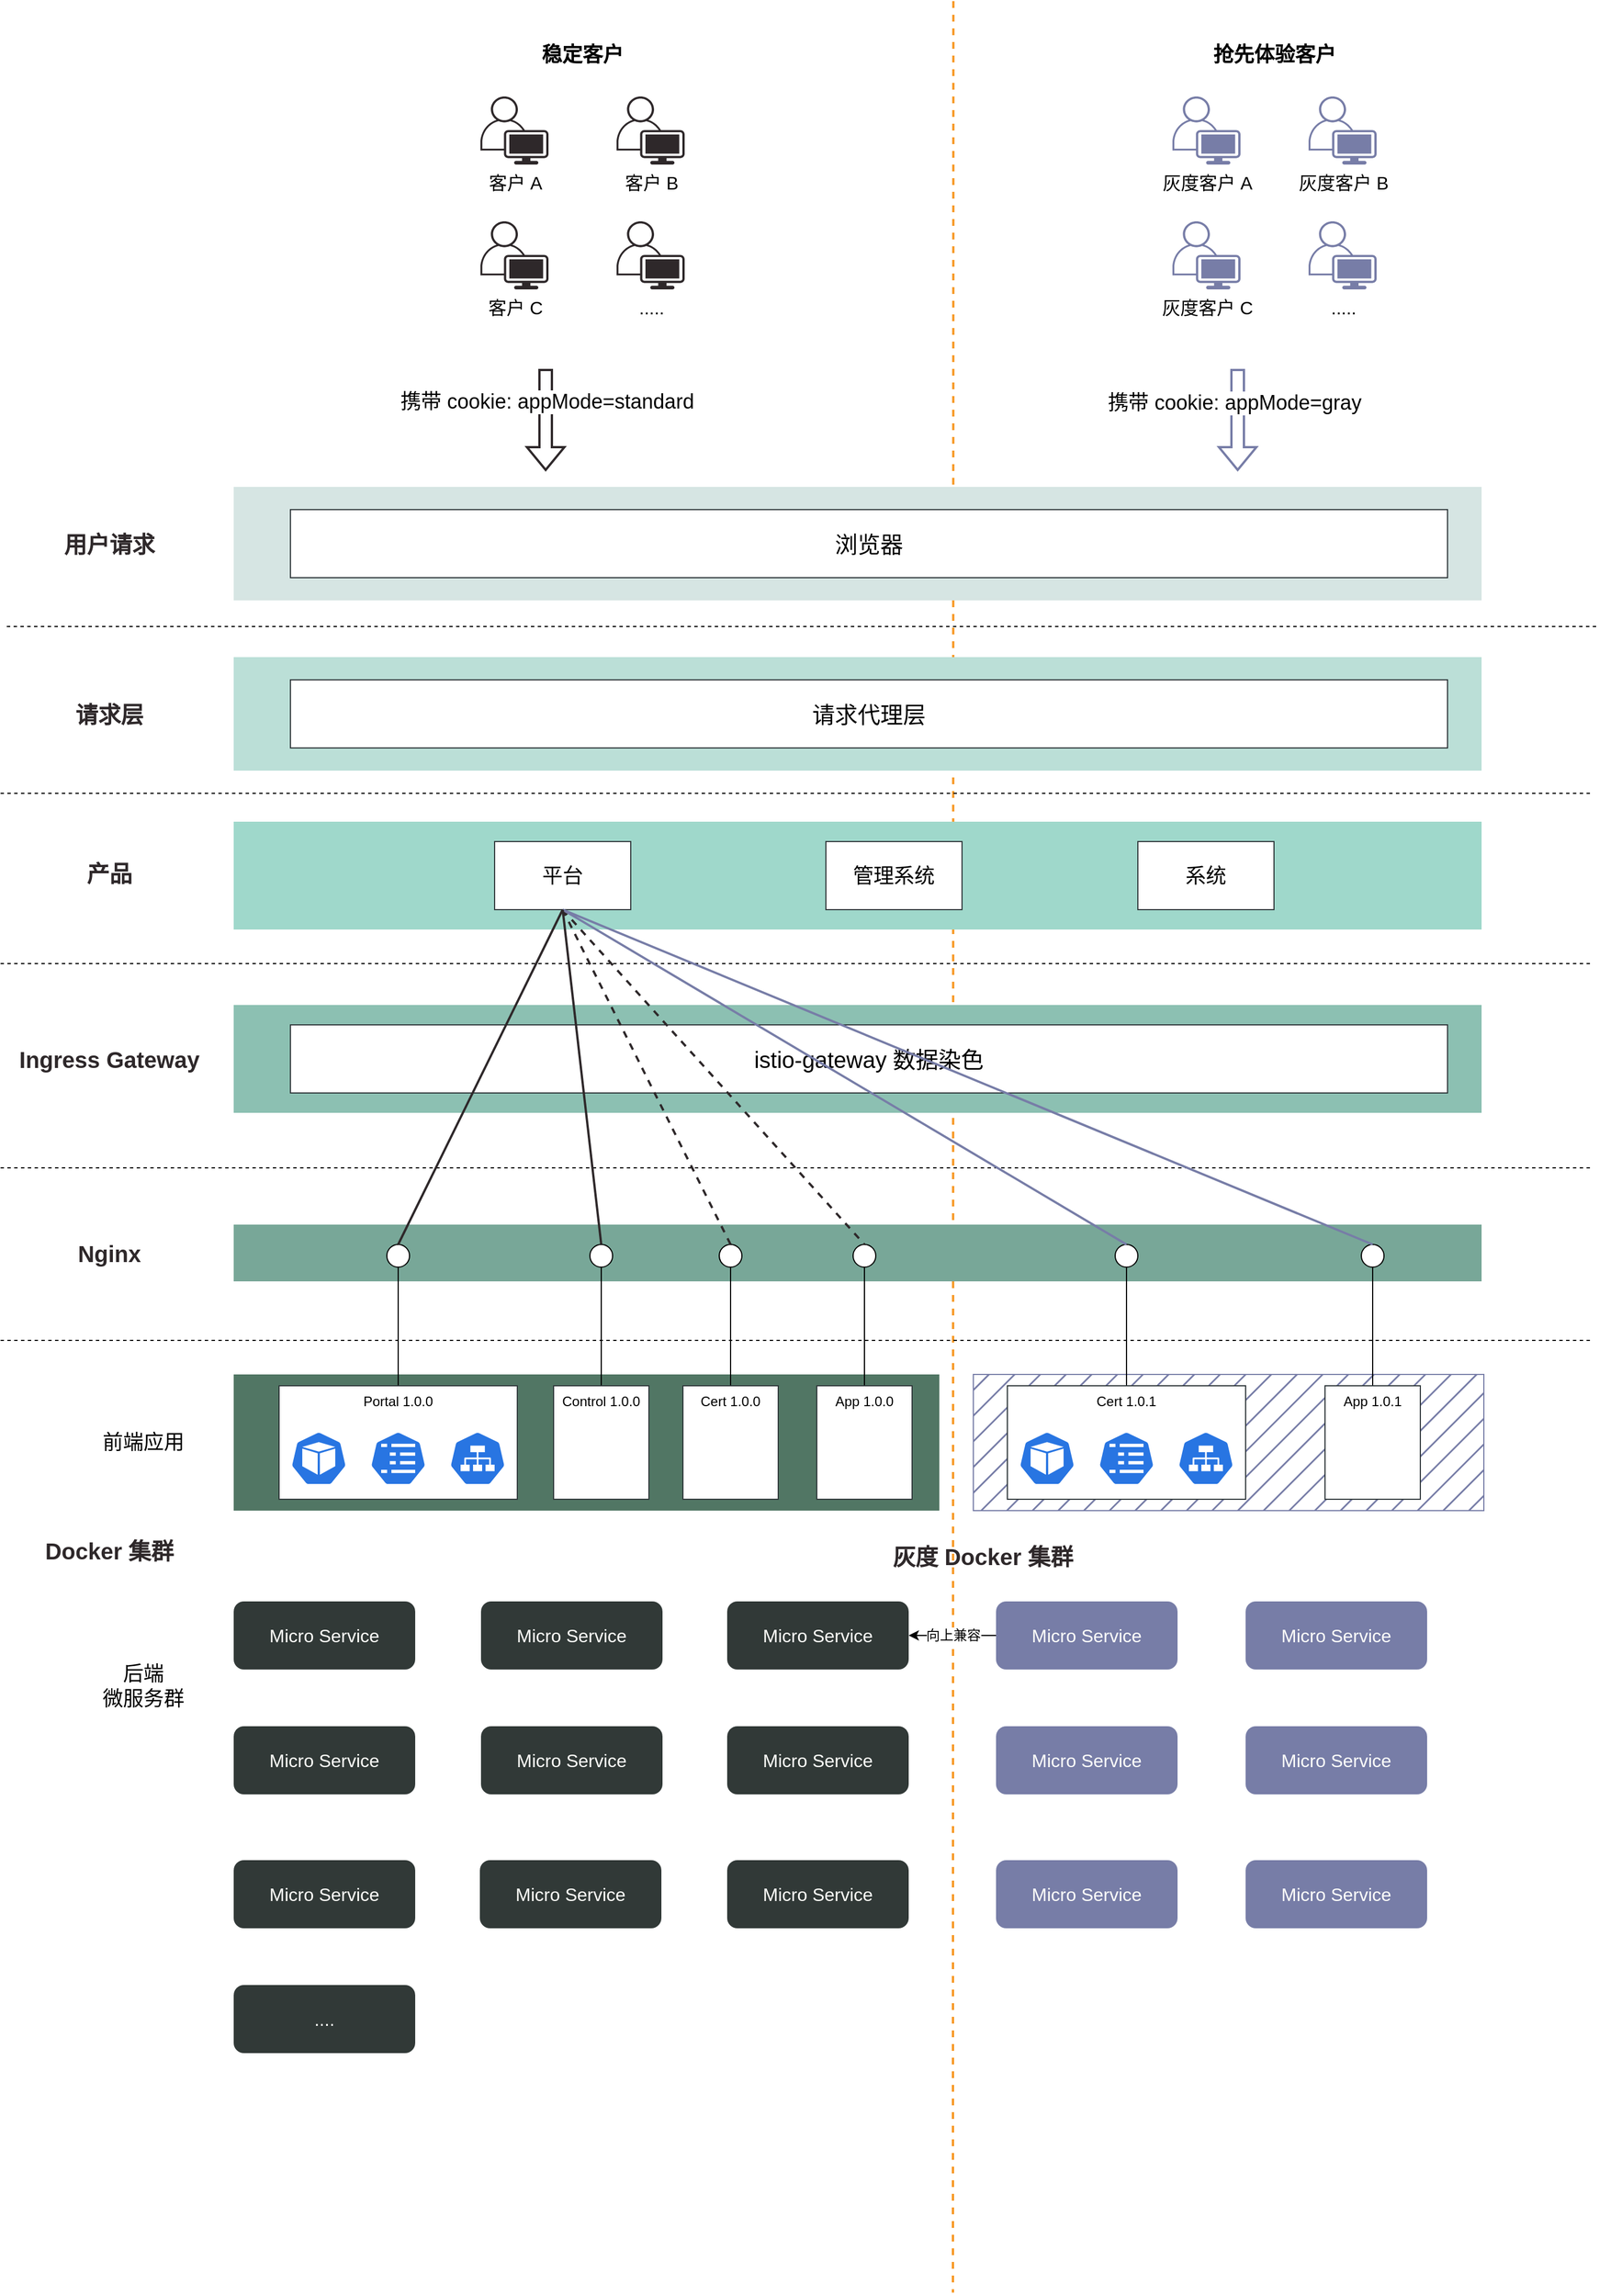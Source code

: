 <mxfile version="20.2.3" type="device" pages="2"><diagram id="GyyvgpNQD2YScgq6EcZ8" name="架构图"><mxGraphModel dx="2605" dy="2150" grid="1" gridSize="10" guides="1" tooltips="1" connect="1" arrows="1" fold="1" page="1" pageScale="1" pageWidth="827" pageHeight="1169" math="0" shadow="0"><root><mxCell id="0"/><mxCell id="1" parent="0"/><mxCell id="OnMQXUsQuM_lED_xJwlF-53" value="" style="rounded=0;whiteSpace=wrap;html=1;fontSize=20;fillColor=#777DA7;strokeColor=#777DA7;fontColor=#333333;fillStyle=hatch;" vertex="1" parent="1"><mxGeometry x="130" y="42" width="450" height="120" as="geometry"/></mxCell><mxCell id="OnMQXUsQuM_lED_xJwlF-19" value="" style="endArrow=none;dashed=1;html=1;fontSize=20;strokeColor=#f79824;strokeWidth=2;rounded=0;" edge="1" parent="1"><mxGeometry width="50" height="50" relative="1" as="geometry"><mxPoint x="112.37" y="-1168" as="sourcePoint"/><mxPoint x="112" y="851" as="targetPoint"/></mxGeometry></mxCell><mxCell id="OnMQXUsQuM_lED_xJwlF-27" value="" style="rounded=0;whiteSpace=wrap;html=1;fillColor=#78a798;fontSize=20;strokeColor=none;comic=0;fontColor=#333333;" vertex="1" parent="1"><mxGeometry x="-522" y="-90" width="1100" height="50" as="geometry"/></mxCell><mxCell id="OnMQXUsQuM_lED_xJwlF-23" value="" style="rounded=0;whiteSpace=wrap;html=1;fillColor=#8cc0b2;fontSize=20;strokeColor=none;comic=0;fontColor=#333333;" vertex="1" parent="1"><mxGeometry x="-522" y="-283.5" width="1100" height="95" as="geometry"/></mxCell><mxCell id="nY-FzgrsEUIEL5FHPldE-1" value="" style="rounded=0;whiteSpace=wrap;html=1;fillColor=#d6e5e3;fontSize=20;strokeColor=none;fillStyle=auto;" parent="1" vertex="1"><mxGeometry x="-522" y="-740" width="1100" height="100" as="geometry"/></mxCell><mxCell id="nY-FzgrsEUIEL5FHPldE-2" value="" style="rounded=0;whiteSpace=wrap;html=1;fillColor=#bbdfd7;fontSize=20;strokeColor=none;" parent="1" vertex="1"><mxGeometry x="-522" y="-590" width="1100" height="100" as="geometry"/></mxCell><mxCell id="nY-FzgrsEUIEL5FHPldE-3" value="" style="rounded=0;whiteSpace=wrap;html=1;fillColor=#9fd8cb;fontSize=20;strokeColor=none;comic=0;" parent="1" vertex="1"><mxGeometry x="-522" y="-445" width="1100" height="95" as="geometry"/></mxCell><mxCell id="nY-FzgrsEUIEL5FHPldE-4" value="" style="rounded=0;whiteSpace=wrap;html=1;fontSize=20;fillColor=#517664;strokeColor=none;" parent="1" vertex="1"><mxGeometry x="-522" y="42" width="622" height="120" as="geometry"/></mxCell><mxCell id="nY-FzgrsEUIEL5FHPldE-5" value="浏览器" style="rounded=0;whiteSpace=wrap;html=1;fontSize=20;strokeColor=#31393c;" parent="1" vertex="1"><mxGeometry x="-472" y="-720" width="1020" height="60" as="geometry"/></mxCell><mxCell id="nY-FzgrsEUIEL5FHPldE-6" value="请求代理层" style="rounded=0;whiteSpace=wrap;html=1;fontSize=20;strokeColor=#31393c;" parent="1" vertex="1"><mxGeometry x="-472" y="-570" width="1020" height="60" as="geometry"/></mxCell><mxCell id="nY-FzgrsEUIEL5FHPldE-11" value="平台" style="rounded=0;whiteSpace=wrap;html=1;fontSize=18;strokeColor=#31393c;" parent="1" vertex="1"><mxGeometry x="-292" y="-427.5" width="120" height="60" as="geometry"/></mxCell><mxCell id="nY-FzgrsEUIEL5FHPldE-12" value="" style="edgeStyle=orthogonalEdgeStyle;rounded=0;orthogonalLoop=1;jettySize=auto;html=1;endArrow=none;endFill=0;" parent="1" source="nY-FzgrsEUIEL5FHPldE-13" target="nY-FzgrsEUIEL5FHPldE-17" edge="1"><mxGeometry relative="1" as="geometry"><mxPoint x="-377" y="-18" as="targetPoint"/></mxGeometry></mxCell><mxCell id="nY-FzgrsEUIEL5FHPldE-13" value="Portal 1.0.0" style="rounded=0;whiteSpace=wrap;html=1;verticalAlign=top;strokeColor=#31393c;" parent="1" vertex="1"><mxGeometry x="-482" y="52" width="210" height="100" as="geometry"/></mxCell><mxCell id="nY-FzgrsEUIEL5FHPldE-14" value="" style="html=1;dashed=0;whitespace=wrap;fillColor=#2875E2;strokeColor=#ffffff;points=[[0.005,0.63,0],[0.1,0.2,0],[0.9,0.2,0],[0.5,0,0],[0.995,0.63,0],[0.72,0.99,0],[0.5,1,0],[0.28,0.99,0]];shape=mxgraph.kubernetes.icon;prIcon=pod" parent="1" vertex="1"><mxGeometry x="-472" y="92" width="50" height="48" as="geometry"/></mxCell><mxCell id="nY-FzgrsEUIEL5FHPldE-15" value="" style="html=1;dashed=0;whitespace=wrap;fillColor=#2875E2;strokeColor=#ffffff;points=[[0.005,0.63,0],[0.1,0.2,0],[0.9,0.2,0],[0.5,0,0],[0.995,0.63,0],[0.72,0.99,0],[0.5,1,0],[0.28,0.99,0]];shape=mxgraph.kubernetes.icon;prIcon=svc" parent="1" vertex="1"><mxGeometry x="-332" y="92" width="50" height="48" as="geometry"/></mxCell><mxCell id="nY-FzgrsEUIEL5FHPldE-16" value="" style="html=1;dashed=0;whitespace=wrap;fillColor=#2875E2;strokeColor=#ffffff;points=[[0.005,0.63,0],[0.1,0.2,0],[0.9,0.2,0],[0.5,0,0],[0.995,0.63,0],[0.72,0.99,0],[0.5,1,0],[0.28,0.99,0]];shape=mxgraph.kubernetes.icon;prIcon=cm" parent="1" vertex="1"><mxGeometry x="-402" y="92" width="50" height="48" as="geometry"/></mxCell><mxCell id="nY-FzgrsEUIEL5FHPldE-17" value="" style="ellipse;whiteSpace=wrap;html=1;aspect=fixed;" parent="1" vertex="1"><mxGeometry x="-387" y="-72.5" width="20" height="20" as="geometry"/></mxCell><mxCell id="nY-FzgrsEUIEL5FHPldE-18" value="" style="edgeStyle=orthogonalEdgeStyle;rounded=0;orthogonalLoop=1;jettySize=auto;html=1;endArrow=none;endFill=0;" parent="1" source="nY-FzgrsEUIEL5FHPldE-19" target="nY-FzgrsEUIEL5FHPldE-23" edge="1"><mxGeometry relative="1" as="geometry"><mxPoint x="-118" y="-18" as="targetPoint"/></mxGeometry></mxCell><mxCell id="nY-FzgrsEUIEL5FHPldE-19" value="Control 1.0.0" style="rounded=0;whiteSpace=wrap;html=1;verticalAlign=top;strokeColor=#31393c;" parent="1" vertex="1"><mxGeometry x="-240" y="52" width="84" height="100" as="geometry"/></mxCell><mxCell id="nY-FzgrsEUIEL5FHPldE-23" value="" style="ellipse;whiteSpace=wrap;html=1;aspect=fixed;" parent="1" vertex="1"><mxGeometry x="-208" y="-72.5" width="20" height="20" as="geometry"/></mxCell><mxCell id="nY-FzgrsEUIEL5FHPldE-24" value="" style="edgeStyle=orthogonalEdgeStyle;rounded=0;orthogonalLoop=1;jettySize=auto;html=1;endArrow=none;endFill=0;" parent="1" source="nY-FzgrsEUIEL5FHPldE-25" target="nY-FzgrsEUIEL5FHPldE-29" edge="1"><mxGeometry relative="1" as="geometry"><mxPoint x="-13" y="-18" as="targetPoint"/></mxGeometry></mxCell><mxCell id="nY-FzgrsEUIEL5FHPldE-25" value="Cert 1.0.0" style="rounded=0;whiteSpace=wrap;html=1;verticalAlign=top;strokeColor=#31393c;" parent="1" vertex="1"><mxGeometry x="-126" y="52" width="84" height="100" as="geometry"/></mxCell><mxCell id="nY-FzgrsEUIEL5FHPldE-29" value="" style="ellipse;whiteSpace=wrap;html=1;aspect=fixed;" parent="1" vertex="1"><mxGeometry x="-94" y="-72.5" width="20" height="20" as="geometry"/></mxCell><mxCell id="nY-FzgrsEUIEL5FHPldE-30" value="" style="edgeStyle=orthogonalEdgeStyle;rounded=0;orthogonalLoop=1;jettySize=auto;html=1;endArrow=none;endFill=0;" parent="1" source="nY-FzgrsEUIEL5FHPldE-31" target="nY-FzgrsEUIEL5FHPldE-35" edge="1"><mxGeometry relative="1" as="geometry"><mxPoint x="103" y="-18" as="targetPoint"/></mxGeometry></mxCell><mxCell id="nY-FzgrsEUIEL5FHPldE-31" value="App 1.0.0" style="rounded=0;whiteSpace=wrap;html=1;verticalAlign=top;strokeColor=#31393c;" parent="1" vertex="1"><mxGeometry x="-8" y="52" width="84" height="100" as="geometry"/></mxCell><mxCell id="nY-FzgrsEUIEL5FHPldE-35" value="" style="ellipse;whiteSpace=wrap;html=1;aspect=fixed;" parent="1" vertex="1"><mxGeometry x="24" y="-72.5" width="20" height="20" as="geometry"/></mxCell><mxCell id="nY-FzgrsEUIEL5FHPldE-40" value="产品" style="text;html=1;align=center;verticalAlign=middle;resizable=0;points=[];autosize=1;fontSize=20;fontStyle=1;fontColor=#2E282A;" parent="1" vertex="1"><mxGeometry x="-662" y="-415" width="60" height="30" as="geometry"/></mxCell><mxCell id="nY-FzgrsEUIEL5FHPldE-41" value="" style="endArrow=none;dashed=1;html=1;fontSize=20;" parent="1" edge="1"><mxGeometry width="50" height="50" relative="1" as="geometry"><mxPoint x="-722" y="-617" as="sourcePoint"/><mxPoint x="679" y="-617" as="targetPoint"/></mxGeometry></mxCell><mxCell id="nY-FzgrsEUIEL5FHPldE-42" value="请求层" style="text;html=1;align=center;verticalAlign=middle;resizable=0;points=[];autosize=1;fontSize=20;fontStyle=1;fontColor=#2E282A;" parent="1" vertex="1"><mxGeometry x="-672" y="-555" width="80" height="30" as="geometry"/></mxCell><mxCell id="nY-FzgrsEUIEL5FHPldE-43" value="用户请求" style="text;html=1;align=center;verticalAlign=middle;resizable=0;points=[];autosize=1;fontSize=20;fontStyle=1;fontColor=#2E282A;" parent="1" vertex="1"><mxGeometry x="-682" y="-705" width="100" height="30" as="geometry"/></mxCell><mxCell id="nY-FzgrsEUIEL5FHPldE-44" value="" style="endArrow=none;dashed=1;html=1;fontSize=20;comic=0;" parent="1" edge="1"><mxGeometry width="50" height="50" relative="1" as="geometry"><mxPoint x="-727.5" y="-470.0" as="sourcePoint"/><mxPoint x="673.5" y="-470.0" as="targetPoint"/></mxGeometry></mxCell><mxCell id="nY-FzgrsEUIEL5FHPldE-45" value="前端应用" style="text;html=1;align=center;verticalAlign=middle;resizable=0;points=[];autosize=1;fontSize=18;fontStyle=0" parent="1" vertex="1"><mxGeometry x="-652" y="82" width="100" height="40" as="geometry"/></mxCell><mxCell id="nY-FzgrsEUIEL5FHPldE-46" value="" style="endArrow=none;dashed=1;html=1;fontSize=20;comic=0;" parent="1" edge="1"><mxGeometry width="50" height="50" relative="1" as="geometry"><mxPoint x="-727.5" y="12" as="sourcePoint"/><mxPoint x="673.5" y="12" as="targetPoint"/></mxGeometry></mxCell><mxCell id="nY-FzgrsEUIEL5FHPldE-47" value="后端&lt;br style=&quot;font-size: 18px;&quot;&gt;微服务群" style="text;html=1;align=center;verticalAlign=middle;resizable=0;points=[];autosize=1;fontSize=18;fontStyle=0" parent="1" vertex="1"><mxGeometry x="-652" y="287" width="100" height="60" as="geometry"/></mxCell><mxCell id="nY-FzgrsEUIEL5FHPldE-48" value="Micro Service" style="rounded=1;whiteSpace=wrap;html=1;comic=0;fillColor=#313937;fontSize=16;strokeColor=none;fontColor=#fffffb;" parent="1" vertex="1"><mxGeometry x="-522" y="242" width="160" height="60" as="geometry"/></mxCell><mxCell id="nY-FzgrsEUIEL5FHPldE-49" value="Micro Service" style="rounded=1;whiteSpace=wrap;html=1;comic=0;fillColor=#313937;fontSize=16;strokeColor=none;fontColor=#fffffb;" parent="1" vertex="1"><mxGeometry x="-304" y="242" width="160" height="60" as="geometry"/></mxCell><mxCell id="nY-FzgrsEUIEL5FHPldE-50" value="Micro Service" style="rounded=1;whiteSpace=wrap;html=1;comic=0;fillColor=#313937;fontSize=16;strokeColor=none;fontColor=#fffffb;" parent="1" vertex="1"><mxGeometry x="-305" y="470" width="160" height="60" as="geometry"/></mxCell><mxCell id="nY-FzgrsEUIEL5FHPldE-51" value="Micro Service" style="rounded=1;whiteSpace=wrap;html=1;comic=0;fillColor=#313937;fontSize=16;strokeColor=none;fontColor=#fffffb;" parent="1" vertex="1"><mxGeometry x="-522" y="470" width="160" height="60" as="geometry"/></mxCell><mxCell id="nY-FzgrsEUIEL5FHPldE-52" value="Micro Service" style="rounded=1;whiteSpace=wrap;html=1;comic=0;fillColor=#313937;fontSize=16;strokeColor=none;fontColor=#fffffb;" parent="1" vertex="1"><mxGeometry x="-87" y="242" width="160" height="60" as="geometry"/></mxCell><mxCell id="nY-FzgrsEUIEL5FHPldE-53" value="Micro Service" style="rounded=1;whiteSpace=wrap;html=1;comic=0;fillColor=#313937;fontSize=16;strokeColor=none;fontColor=#fffffb;" parent="1" vertex="1"><mxGeometry x="-522" y="352" width="160" height="60" as="geometry"/></mxCell><mxCell id="nY-FzgrsEUIEL5FHPldE-54" value="Micro Service" style="rounded=1;whiteSpace=wrap;html=1;comic=0;fillColor=#313937;fontSize=16;strokeColor=none;fontColor=#fffffb;" parent="1" vertex="1"><mxGeometry x="-304" y="352" width="160" height="60" as="geometry"/></mxCell><mxCell id="nY-FzgrsEUIEL5FHPldE-55" value="Micro Service" style="rounded=1;whiteSpace=wrap;html=1;comic=0;fillColor=#313937;fontSize=16;strokeColor=none;fontColor=#fffffb;" parent="1" vertex="1"><mxGeometry x="-87" y="470" width="160" height="60" as="geometry"/></mxCell><mxCell id="nY-FzgrsEUIEL5FHPldE-56" value="...." style="rounded=1;whiteSpace=wrap;html=1;comic=0;fillColor=#313937;fontSize=16;strokeColor=none;fontColor=#fffffb;" parent="1" vertex="1"><mxGeometry x="-522" y="580" width="160" height="60" as="geometry"/></mxCell><mxCell id="nY-FzgrsEUIEL5FHPldE-57" value="Micro Service" style="rounded=1;whiteSpace=wrap;html=1;comic=0;fillColor=#313937;fontSize=16;strokeColor=none;fontColor=#fffffb;" parent="1" vertex="1"><mxGeometry x="-87" y="352" width="160" height="60" as="geometry"/></mxCell><mxCell id="nY-FzgrsEUIEL5FHPldE-58" value="Docker 集群" style="text;html=1;align=center;verticalAlign=middle;resizable=0;points=[];autosize=1;fontSize=20;fontStyle=1;fontColor=#2E282A;" parent="1" vertex="1"><mxGeometry x="-702" y="177" width="140" height="40" as="geometry"/></mxCell><mxCell id="OnMQXUsQuM_lED_xJwlF-11" value="稳定客户" style="swimlane;fontSize=18;startSize=23;fillColor=none;strokeColor=none;fillStyle=auto;swimlaneFillColor=none;" vertex="1" parent="1"><mxGeometry x="-397" y="-1134" width="365" height="270" as="geometry"/></mxCell><mxCell id="OnMQXUsQuM_lED_xJwlF-5" value="客户 B" style="points=[[0.35,0,0],[0.98,0.51,0],[1,0.71,0],[0.67,1,0],[0,0.795,0],[0,0.65,0]];verticalLabelPosition=bottom;sketch=0;html=1;verticalAlign=top;aspect=fixed;align=center;pointerEvents=1;shape=mxgraph.cisco19.user;fillColor=#2e282a;strokeColor=#005700;fontSize=16;fontColor=#000000;swimlaneFillColor=#2e282a;" vertex="1" parent="OnMQXUsQuM_lED_xJwlF-11"><mxGeometry x="212.5" y="50" width="60" height="60" as="geometry"/></mxCell><mxCell id="OnMQXUsQuM_lED_xJwlF-7" value="客户 A" style="points=[[0.35,0,0],[0.98,0.51,0],[1,0.71,0],[0.67,1,0],[0,0.795,0],[0,0.65,0]];verticalLabelPosition=bottom;sketch=0;html=1;verticalAlign=top;aspect=fixed;align=center;pointerEvents=1;shape=mxgraph.cisco19.user;fillColor=#2e282a;strokeColor=#005700;fontSize=16;fontColor=#000000;swimlaneFillColor=#2e282a;" vertex="1" parent="OnMQXUsQuM_lED_xJwlF-11"><mxGeometry x="92.5" y="50" width="60" height="60" as="geometry"/></mxCell><mxCell id="OnMQXUsQuM_lED_xJwlF-8" value="....." style="points=[[0.35,0,0],[0.98,0.51,0],[1,0.71,0],[0.67,1,0],[0,0.795,0],[0,0.65,0]];verticalLabelPosition=bottom;sketch=0;html=1;verticalAlign=top;aspect=fixed;align=center;pointerEvents=1;shape=mxgraph.cisco19.user;fillColor=#2e282a;strokeColor=#005700;fontSize=16;fontColor=#000000;swimlaneFillColor=#2e282a;" vertex="1" parent="OnMQXUsQuM_lED_xJwlF-11"><mxGeometry x="212.5" y="160" width="60" height="60" as="geometry"/></mxCell><mxCell id="OnMQXUsQuM_lED_xJwlF-9" value="客户 C" style="points=[[0.35,0,0],[0.98,0.51,0],[1,0.71,0],[0.67,1,0],[0,0.795,0],[0,0.65,0]];verticalLabelPosition=bottom;sketch=0;html=1;verticalAlign=top;aspect=fixed;align=center;pointerEvents=1;shape=mxgraph.cisco19.user;fillColor=#2e282a;strokeColor=#005700;fontSize=16;fontColor=#000000;swimlaneFillColor=#2e282a;" vertex="1" parent="OnMQXUsQuM_lED_xJwlF-11"><mxGeometry x="92.5" y="160" width="60" height="60" as="geometry"/></mxCell><mxCell id="OnMQXUsQuM_lED_xJwlF-12" value="" style="shape=flexArrow;endArrow=classic;html=1;rounded=0;fontSize=16;strokeColor=#2E282A;strokeWidth=2;" edge="1" parent="1"><mxGeometry width="50" height="50" relative="1" as="geometry"><mxPoint x="-247" y="-844" as="sourcePoint"/><mxPoint x="-247" y="-754" as="targetPoint"/></mxGeometry></mxCell><mxCell id="OnMQXUsQuM_lED_xJwlF-45" value="携带 cookie: appMode=standard" style="edgeLabel;html=1;align=center;verticalAlign=middle;resizable=0;points=[];fontSize=18;fontColor=#000000;" vertex="1" connectable="0" parent="OnMQXUsQuM_lED_xJwlF-12"><mxGeometry x="-0.356" y="1" relative="1" as="geometry"><mxPoint as="offset"/></mxGeometry></mxCell><mxCell id="OnMQXUsQuM_lED_xJwlF-13" value="抢先体验客户" style="swimlane;fontSize=18;startSize=23;fillColor=none;strokeColor=none;fillStyle=hatch;swimlaneFillColor=none;sketch=0;" vertex="1" parent="1"><mxGeometry x="213" y="-1134" width="365" height="270" as="geometry"/></mxCell><mxCell id="OnMQXUsQuM_lED_xJwlF-14" value="灰度客户 B" style="points=[[0.35,0,0],[0.98,0.51,0],[1,0.71,0],[0.67,1,0],[0,0.795,0],[0,0.65,0]];verticalLabelPosition=bottom;sketch=0;html=1;verticalAlign=top;aspect=fixed;align=center;pointerEvents=1;shape=mxgraph.cisco19.user;fillColor=#777DA7;strokeColor=#001DBC;fontSize=16;fontColor=#000000;swimlaneFillColor=#777DA7;" vertex="1" parent="OnMQXUsQuM_lED_xJwlF-13"><mxGeometry x="212.5" y="50" width="60" height="60" as="geometry"/></mxCell><mxCell id="OnMQXUsQuM_lED_xJwlF-15" value="灰度客户 A" style="points=[[0.35,0,0],[0.98,0.51,0],[1,0.71,0],[0.67,1,0],[0,0.795,0],[0,0.65,0]];verticalLabelPosition=bottom;sketch=0;html=1;verticalAlign=top;aspect=fixed;align=center;pointerEvents=1;shape=mxgraph.cisco19.user;fillColor=#777DA7;strokeColor=#001DBC;fontSize=16;fontColor=#000000;swimlaneFillColor=#777DA7;" vertex="1" parent="OnMQXUsQuM_lED_xJwlF-13"><mxGeometry x="92.5" y="50" width="60" height="60" as="geometry"/></mxCell><mxCell id="OnMQXUsQuM_lED_xJwlF-16" value="....." style="points=[[0.35,0,0],[0.98,0.51,0],[1,0.71,0],[0.67,1,0],[0,0.795,0],[0,0.65,0]];verticalLabelPosition=bottom;sketch=0;html=1;verticalAlign=top;aspect=fixed;align=center;pointerEvents=1;shape=mxgraph.cisco19.user;fillColor=#777DA7;strokeColor=#001DBC;fontSize=16;fontColor=#000000;swimlaneFillColor=#777DA7;" vertex="1" parent="OnMQXUsQuM_lED_xJwlF-13"><mxGeometry x="212.5" y="160" width="60" height="60" as="geometry"/></mxCell><mxCell id="OnMQXUsQuM_lED_xJwlF-17" value="灰度客户 C" style="points=[[0.35,0,0],[0.98,0.51,0],[1,0.71,0],[0.67,1,0],[0,0.795,0],[0,0.65,0]];verticalLabelPosition=bottom;sketch=0;html=1;verticalAlign=top;aspect=fixed;align=center;pointerEvents=1;shape=mxgraph.cisco19.user;fillColor=#777DA7;strokeColor=#001DBC;fontSize=16;fontColor=#000000;swimlaneFillColor=#777DA7;" vertex="1" parent="OnMQXUsQuM_lED_xJwlF-13"><mxGeometry x="92.5" y="160" width="60" height="60" as="geometry"/></mxCell><mxCell id="OnMQXUsQuM_lED_xJwlF-18" value="" style="shape=flexArrow;endArrow=classic;html=1;rounded=0;fontSize=16;strokeColor=#777DA7;sketch=0;strokeWidth=2;" edge="1" parent="1"><mxGeometry width="50" height="50" relative="1" as="geometry"><mxPoint x="363" y="-844" as="sourcePoint"/><mxPoint x="363" y="-754" as="targetPoint"/></mxGeometry></mxCell><mxCell id="OnMQXUsQuM_lED_xJwlF-46" value="携带 cookie: appMode=gray" style="edgeLabel;html=1;align=center;verticalAlign=middle;resizable=0;points=[];fontSize=16;fontColor=#000000;" vertex="1" connectable="0" parent="OnMQXUsQuM_lED_xJwlF-18"><mxGeometry x="-0.328" y="-4" relative="1" as="geometry"><mxPoint as="offset"/></mxGeometry></mxCell><mxCell id="OnMQXUsQuM_lED_xJwlF-50" value="携带 cookie: appMode=gray" style="edgeLabel;html=1;align=center;verticalAlign=middle;resizable=0;points=[];fontSize=16;fontColor=#000000;" vertex="1" connectable="0" parent="OnMQXUsQuM_lED_xJwlF-18"><mxGeometry x="-0.328" y="-4" relative="1" as="geometry"><mxPoint x="1" as="offset"/></mxGeometry></mxCell><mxCell id="OnMQXUsQuM_lED_xJwlF-51" value="携带 cookie: appMode=gray" style="edgeLabel;html=1;align=center;verticalAlign=middle;resizable=0;points=[];fontSize=16;fontColor=#000000;" vertex="1" connectable="0" parent="OnMQXUsQuM_lED_xJwlF-18"><mxGeometry x="-0.328" y="-4" relative="1" as="geometry"><mxPoint x="1" as="offset"/></mxGeometry></mxCell><mxCell id="OnMQXUsQuM_lED_xJwlF-52" value="携带 cookie: appMode=gray" style="edgeLabel;html=1;align=center;verticalAlign=middle;resizable=0;points=[];fontSize=18;fontColor=#000000;" vertex="1" connectable="0" parent="OnMQXUsQuM_lED_xJwlF-18"><mxGeometry x="-0.328" y="-4" relative="1" as="geometry"><mxPoint x="1" as="offset"/></mxGeometry></mxCell><mxCell id="OnMQXUsQuM_lED_xJwlF-21" value="" style="endArrow=none;dashed=1;html=1;fontSize=20;comic=0;" edge="1" parent="1"><mxGeometry width="50" height="50" relative="1" as="geometry"><mxPoint x="-727.5" y="-320" as="sourcePoint"/><mxPoint x="673.5" y="-320" as="targetPoint"/></mxGeometry></mxCell><mxCell id="OnMQXUsQuM_lED_xJwlF-22" value="Ingress Gateway" style="text;html=1;align=center;verticalAlign=middle;resizable=0;points=[];autosize=1;fontSize=20;fontStyle=1;fontColor=#2E282A;" vertex="1" parent="1"><mxGeometry x="-722" y="-256" width="180" height="40" as="geometry"/></mxCell><mxCell id="OnMQXUsQuM_lED_xJwlF-25" value="istio-gateway 数据染色" style="rounded=0;whiteSpace=wrap;html=1;fontSize=20;strokeColor=#31393c;" vertex="1" parent="1"><mxGeometry x="-472" y="-266" width="1020" height="60" as="geometry"/></mxCell><mxCell id="OnMQXUsQuM_lED_xJwlF-26" value="" style="endArrow=none;dashed=1;html=1;fontSize=20;comic=0;" edge="1" parent="1"><mxGeometry width="50" height="50" relative="1" as="geometry"><mxPoint x="-727.5" y="-140" as="sourcePoint"/><mxPoint x="673.5" y="-140" as="targetPoint"/></mxGeometry></mxCell><mxCell id="OnMQXUsQuM_lED_xJwlF-28" value="Nginx" style="text;html=1;align=center;verticalAlign=middle;resizable=0;points=[];autosize=1;fontSize=20;fontStyle=1;fontColor=#2E282A;" vertex="1" parent="1"><mxGeometry x="-672" y="-85" width="80" height="40" as="geometry"/></mxCell><mxCell id="OnMQXUsQuM_lED_xJwlF-29" value="" style="edgeStyle=orthogonalEdgeStyle;rounded=0;orthogonalLoop=1;jettySize=auto;html=1;endArrow=none;endFill=0;" edge="1" parent="1" source="OnMQXUsQuM_lED_xJwlF-30" target="OnMQXUsQuM_lED_xJwlF-34"><mxGeometry relative="1" as="geometry"><mxPoint x="265" y="-18" as="targetPoint"/></mxGeometry></mxCell><mxCell id="OnMQXUsQuM_lED_xJwlF-30" value="Cert 1.0.1" style="rounded=0;whiteSpace=wrap;html=1;verticalAlign=top;strokeColor=#31393c;" vertex="1" parent="1"><mxGeometry x="160" y="52" width="210" height="100" as="geometry"/></mxCell><mxCell id="OnMQXUsQuM_lED_xJwlF-31" value="" style="html=1;dashed=0;whitespace=wrap;fillColor=#2875E2;strokeColor=#ffffff;points=[[0.005,0.63,0],[0.1,0.2,0],[0.9,0.2,0],[0.5,0,0],[0.995,0.63,0],[0.72,0.99,0],[0.5,1,0],[0.28,0.99,0]];shape=mxgraph.kubernetes.icon;prIcon=pod" vertex="1" parent="1"><mxGeometry x="170" y="92" width="50" height="48" as="geometry"/></mxCell><mxCell id="OnMQXUsQuM_lED_xJwlF-32" value="" style="html=1;dashed=0;whitespace=wrap;fillColor=#2875E2;strokeColor=#ffffff;points=[[0.005,0.63,0],[0.1,0.2,0],[0.9,0.2,0],[0.5,0,0],[0.995,0.63,0],[0.72,0.99,0],[0.5,1,0],[0.28,0.99,0]];shape=mxgraph.kubernetes.icon;prIcon=svc" vertex="1" parent="1"><mxGeometry x="310" y="92" width="50" height="48" as="geometry"/></mxCell><mxCell id="OnMQXUsQuM_lED_xJwlF-33" value="" style="html=1;dashed=0;whitespace=wrap;fillColor=#2875E2;strokeColor=#ffffff;points=[[0.005,0.63,0],[0.1,0.2,0],[0.9,0.2,0],[0.5,0,0],[0.995,0.63,0],[0.72,0.99,0],[0.5,1,0],[0.28,0.99,0]];shape=mxgraph.kubernetes.icon;prIcon=cm" vertex="1" parent="1"><mxGeometry x="240" y="92" width="50" height="48" as="geometry"/></mxCell><mxCell id="OnMQXUsQuM_lED_xJwlF-34" value="" style="ellipse;whiteSpace=wrap;html=1;aspect=fixed;" vertex="1" parent="1"><mxGeometry x="255" y="-72.5" width="20" height="20" as="geometry"/></mxCell><mxCell id="OnMQXUsQuM_lED_xJwlF-35" value="" style="edgeStyle=orthogonalEdgeStyle;rounded=0;orthogonalLoop=1;jettySize=auto;html=1;endArrow=none;endFill=0;" edge="1" parent="1" source="OnMQXUsQuM_lED_xJwlF-36" target="OnMQXUsQuM_lED_xJwlF-37"><mxGeometry relative="1" as="geometry"><mxPoint x="562" y="-18" as="targetPoint"/></mxGeometry></mxCell><mxCell id="OnMQXUsQuM_lED_xJwlF-36" value="App 1.0.1" style="rounded=0;whiteSpace=wrap;html=1;verticalAlign=top;strokeColor=#31393c;" vertex="1" parent="1"><mxGeometry x="440" y="52" width="84" height="100" as="geometry"/></mxCell><mxCell id="OnMQXUsQuM_lED_xJwlF-37" value="" style="ellipse;whiteSpace=wrap;html=1;aspect=fixed;" vertex="1" parent="1"><mxGeometry x="472" y="-72.5" width="20" height="20" as="geometry"/></mxCell><mxCell id="nY-FzgrsEUIEL5FHPldE-7" style="rounded=0;orthogonalLoop=1;jettySize=auto;html=1;entryX=0.5;entryY=0;entryDx=0;entryDy=0;endArrow=none;endFill=0;exitX=0.5;exitY=1;exitDx=0;exitDy=0;strokeColor=#2E282A;strokeWidth=2;" parent="1" source="nY-FzgrsEUIEL5FHPldE-11" target="nY-FzgrsEUIEL5FHPldE-17" edge="1"><mxGeometry relative="1" as="geometry"/></mxCell><mxCell id="nY-FzgrsEUIEL5FHPldE-9" style="rounded=0;orthogonalLoop=1;jettySize=auto;html=1;entryX=0.5;entryY=0;entryDx=0;entryDy=0;endArrow=none;endFill=0;exitX=0.5;exitY=1;exitDx=0;exitDy=0;strokeColor=#2E282A;dashed=1;strokeWidth=2;" parent="1" source="nY-FzgrsEUIEL5FHPldE-11" target="nY-FzgrsEUIEL5FHPldE-29" edge="1"><mxGeometry relative="1" as="geometry"><mxPoint x="-232" y="-370" as="sourcePoint"/></mxGeometry></mxCell><mxCell id="nY-FzgrsEUIEL5FHPldE-10" style="edgeStyle=none;rounded=0;orthogonalLoop=1;jettySize=auto;html=1;exitX=0.5;exitY=1;exitDx=0;exitDy=0;entryX=0.5;entryY=0;entryDx=0;entryDy=0;endArrow=none;endFill=0;fontSize=20;strokeColor=#2E282A;dashed=1;strokeWidth=2;" parent="1" source="nY-FzgrsEUIEL5FHPldE-11" target="nY-FzgrsEUIEL5FHPldE-35" edge="1"><mxGeometry relative="1" as="geometry"/></mxCell><mxCell id="OnMQXUsQuM_lED_xJwlF-48" style="rounded=0;orthogonalLoop=1;jettySize=auto;html=1;entryX=0.5;entryY=0;entryDx=0;entryDy=0;endArrow=none;endFill=0;exitX=0.5;exitY=1;exitDx=0;exitDy=0;strokeColor=#777DA7;strokeWidth=2;sketch=0;" edge="1" parent="1" source="nY-FzgrsEUIEL5FHPldE-11" target="OnMQXUsQuM_lED_xJwlF-34"><mxGeometry relative="1" as="geometry"><mxPoint x="-230" y="-370" as="sourcePoint"/><mxPoint x="249" y="-72.5" as="targetPoint"/><Array as="points"/></mxGeometry></mxCell><mxCell id="OnMQXUsQuM_lED_xJwlF-49" style="edgeStyle=none;rounded=0;orthogonalLoop=1;jettySize=auto;html=1;exitX=0.5;exitY=1;exitDx=0;exitDy=0;entryX=0.5;entryY=0;entryDx=0;entryDy=0;endArrow=none;endFill=0;fontSize=20;strokeColor=#777DA7;strokeWidth=2;sketch=0;" edge="1" parent="1" source="nY-FzgrsEUIEL5FHPldE-11" target="OnMQXUsQuM_lED_xJwlF-37"><mxGeometry relative="1" as="geometry"><mxPoint x="-232" y="-370" as="sourcePoint"/><mxPoint x="66" y="-72.5" as="targetPoint"/><Array as="points"/></mxGeometry></mxCell><mxCell id="OnMQXUsQuM_lED_xJwlF-54" value="灰度 Docker 集群" style="text;html=1;align=center;verticalAlign=middle;resizable=0;points=[];autosize=1;fontSize=20;fontStyle=1;fontColor=#2E282A;" vertex="1" parent="1"><mxGeometry x="48" y="182" width="180" height="40" as="geometry"/></mxCell><mxCell id="OnMQXUsQuM_lED_xJwlF-62" value="向上兼容" style="edgeStyle=orthogonalEdgeStyle;rounded=0;orthogonalLoop=1;jettySize=auto;html=1;fontSize=12;fontColor=#000000;strokeColor=#000000;strokeWidth=1;" edge="1" parent="1" source="OnMQXUsQuM_lED_xJwlF-55" target="nY-FzgrsEUIEL5FHPldE-52"><mxGeometry relative="1" as="geometry"/></mxCell><mxCell id="OnMQXUsQuM_lED_xJwlF-55" value="Micro Service" style="rounded=1;whiteSpace=wrap;html=1;comic=0;fillColor=#777DA7;fontSize=16;strokeColor=none;fontColor=#fffffb;fillStyle=auto;" vertex="1" parent="1"><mxGeometry x="150" y="242" width="160" height="60" as="geometry"/></mxCell><mxCell id="OnMQXUsQuM_lED_xJwlF-56" value="Micro Service" style="rounded=1;whiteSpace=wrap;html=1;comic=0;fillColor=#777DA7;fontSize=16;strokeColor=none;fontColor=#fffffb;fillStyle=auto;" vertex="1" parent="1"><mxGeometry x="150" y="470" width="160" height="60" as="geometry"/></mxCell><mxCell id="OnMQXUsQuM_lED_xJwlF-57" value="Micro Service" style="rounded=1;whiteSpace=wrap;html=1;comic=0;fillColor=#777DA7;fontSize=16;strokeColor=none;fontColor=#fffffb;fillStyle=auto;" vertex="1" parent="1"><mxGeometry x="150" y="352" width="160" height="60" as="geometry"/></mxCell><mxCell id="OnMQXUsQuM_lED_xJwlF-58" value="Micro Service" style="rounded=1;whiteSpace=wrap;html=1;comic=0;fillColor=#777DA7;fontSize=16;strokeColor=none;fontColor=#fffffb;fillStyle=auto;" vertex="1" parent="1"><mxGeometry x="370" y="242" width="160" height="60" as="geometry"/></mxCell><mxCell id="OnMQXUsQuM_lED_xJwlF-59" value="Micro Service" style="rounded=1;whiteSpace=wrap;html=1;comic=0;fillColor=#777DA7;fontSize=16;strokeColor=none;fontColor=#fffffb;fillStyle=auto;" vertex="1" parent="1"><mxGeometry x="370" y="470" width="160" height="60" as="geometry"/></mxCell><mxCell id="OnMQXUsQuM_lED_xJwlF-60" value="Micro Service" style="rounded=1;whiteSpace=wrap;html=1;comic=0;fillColor=#777DA7;fontSize=16;strokeColor=none;fontColor=#fffffb;fillStyle=auto;" vertex="1" parent="1"><mxGeometry x="370" y="352" width="160" height="60" as="geometry"/></mxCell><mxCell id="w3q-HAxAk2p2rQf9QFaI-1" value="管理系统" style="rounded=0;whiteSpace=wrap;html=1;fontSize=18;strokeColor=#31393c;" vertex="1" parent="1"><mxGeometry y="-427.5" width="120" height="60" as="geometry"/></mxCell><mxCell id="w3q-HAxAk2p2rQf9QFaI-2" value="系统" style="rounded=0;whiteSpace=wrap;html=1;fontSize=18;strokeColor=#31393c;" vertex="1" parent="1"><mxGeometry x="275" y="-427.5" width="120" height="60" as="geometry"/></mxCell><mxCell id="w3q-HAxAk2p2rQf9QFaI-4" style="rounded=0;orthogonalLoop=1;jettySize=auto;html=1;entryX=0.5;entryY=0;entryDx=0;entryDy=0;endArrow=none;endFill=0;exitX=0.5;exitY=1;exitDx=0;exitDy=0;strokeColor=#2E282A;strokeWidth=2;" edge="1" parent="1"><mxGeometry relative="1" as="geometry"><mxPoint x="-232" y="-367.5" as="sourcePoint"/><mxPoint x="-198" y="-72.5" as="targetPoint"/><Array as="points"/></mxGeometry></mxCell></root></mxGraphModel></diagram><diagram id="htdMLA_ThMbDkw1qVR1s" name="流程图"><mxGraphModel dx="1422" dy="785" grid="1" gridSize="10" guides="1" tooltips="1" connect="1" arrows="1" fold="1" page="1" pageScale="1" pageWidth="827" pageHeight="1169" math="0" shadow="0"><root><mxCell id="0"/><mxCell id="1" parent="0"/><mxCell id="DoAOZ_LCY8oud2q8RfJg-65" value="" style="edgeStyle=orthogonalEdgeStyle;rounded=0;orthogonalLoop=1;jettySize=auto;html=1;fontSize=12;fontColor=#000000;strokeColor=#000000;strokeWidth=1;" edge="1" parent="1" source="DoAOZ_LCY8oud2q8RfJg-67" target="DoAOZ_LCY8oud2q8RfJg-64"><mxGeometry relative="1" as="geometry"><mxPoint x="170" y="270" as="sourcePoint"/></mxGeometry></mxCell><mxCell id="DoAOZ_LCY8oud2q8RfJg-64" value="划分用户&lt;br&gt;灰度版本和标准版本" style="whiteSpace=wrap;html=1;verticalAlign=middle;fillColor=#FFFFFF;strokeColor=default;fontColor=#000000;sketch=0;fillStyle=auto;perimeterSpacing=1;" vertex="1" parent="1"><mxGeometry x="294" y="240" width="120" height="60" as="geometry"/></mxCell><mxCell id="DoAOZ_LCY8oud2q8RfJg-71" value="" style="edgeStyle=orthogonalEdgeStyle;rounded=0;orthogonalLoop=1;jettySize=auto;html=1;fontSize=12;fontColor=#000000;strokeColor=#000000;strokeWidth=1;" edge="1" parent="1" source="DoAOZ_LCY8oud2q8RfJg-66" target="DoAOZ_LCY8oud2q8RfJg-70"><mxGeometry relative="1" as="geometry"/></mxCell><mxCell id="DoAOZ_LCY8oud2q8RfJg-72" value="登录" style="edgeLabel;html=1;align=center;verticalAlign=middle;resizable=0;points=[];fontSize=12;fontColor=#000000;" vertex="1" connectable="0" parent="DoAOZ_LCY8oud2q8RfJg-71"><mxGeometry x="-0.303" y="-2" relative="1" as="geometry"><mxPoint as="offset"/></mxGeometry></mxCell><mxCell id="DoAOZ_LCY8oud2q8RfJg-66" value="用户&amp;nbsp;" style="points=[[0.35,0,0],[0.98,0.51,0],[1,0.71,0],[0.67,1,0],[0,0.795,0],[0,0.65,0]];verticalLabelPosition=bottom;sketch=0;html=1;verticalAlign=top;aspect=fixed;align=center;pointerEvents=1;shape=mxgraph.cisco19.user;fillColor=#005073;strokeColor=none;dashed=1;fillStyle=auto;fontSize=12;fontColor=#000000;" vertex="1" parent="1"><mxGeometry x="125" y="405" width="60" height="60" as="geometry"/></mxCell><mxCell id="DoAOZ_LCY8oud2q8RfJg-67" value="运维人员" style="shape=umlActor;verticalLabelPosition=bottom;verticalAlign=top;html=1;outlineConnect=0;fillStyle=auto;fontSize=12;fontColor=#000000;strokeColor=default;strokeWidth=2;fillColor=#FFFFFF;" vertex="1" parent="1"><mxGeometry x="125" y="240" width="45" height="60" as="geometry"/></mxCell><mxCell id="56spZcowOMYv-jyEKFKR-2" value="" style="edgeStyle=orthogonalEdgeStyle;rounded=0;orthogonalLoop=1;jettySize=auto;html=1;fontSize=12;fontColor=#000000;strokeColor=#000000;strokeWidth=1;" edge="1" parent="1" source="DoAOZ_LCY8oud2q8RfJg-70" target="56spZcowOMYv-jyEKFKR-1"><mxGeometry relative="1" as="geometry"/></mxCell><mxCell id="DoAOZ_LCY8oud2q8RfJg-70" value="前端界面" style="whiteSpace=wrap;html=1;verticalAlign=middle;sketch=0;fillStyle=auto;" vertex="1" parent="1"><mxGeometry x="294" y="405" width="120" height="60" as="geometry"/></mxCell><mxCell id="56spZcowOMYv-jyEKFKR-8" value="" style="edgeStyle=orthogonalEdgeStyle;rounded=0;orthogonalLoop=1;jettySize=auto;html=1;fontSize=12;fontColor=#000000;strokeColor=#000000;strokeWidth=1;startArrow=none;" edge="1" parent="1" source="56spZcowOMYv-jyEKFKR-9" target="56spZcowOMYv-jyEKFKR-7"><mxGeometry relative="1" as="geometry"/></mxCell><mxCell id="56spZcowOMYv-jyEKFKR-11" value="否" style="edgeLabel;html=1;align=center;verticalAlign=middle;resizable=0;points=[];fontSize=12;fontColor=#000000;" vertex="1" connectable="0" parent="56spZcowOMYv-jyEKFKR-8"><mxGeometry x="-0.311" y="6" relative="1" as="geometry"><mxPoint as="offset"/></mxGeometry></mxCell><mxCell id="56spZcowOMYv-jyEKFKR-1" value="istio-gateway" style="whiteSpace=wrap;html=1;verticalAlign=middle;sketch=0;fillStyle=auto;" vertex="1" parent="1"><mxGeometry x="494" y="405" width="120" height="60" as="geometry"/></mxCell><mxCell id="56spZcowOMYv-jyEKFKR-7" value="标准版" style="whiteSpace=wrap;html=1;verticalAlign=middle;sketch=0;fillStyle=auto;" vertex="1" parent="1"><mxGeometry x="840" y="405" width="120" height="60" as="geometry"/></mxCell><mxCell id="56spZcowOMYv-jyEKFKR-13" value="" style="edgeStyle=orthogonalEdgeStyle;rounded=0;orthogonalLoop=1;jettySize=auto;html=1;fontSize=12;fontColor=#000000;strokeColor=#000000;strokeWidth=1;" edge="1" parent="1" source="56spZcowOMYv-jyEKFKR-9" target="56spZcowOMYv-jyEKFKR-12"><mxGeometry relative="1" as="geometry"/></mxCell><mxCell id="56spZcowOMYv-jyEKFKR-14" value="是" style="edgeLabel;html=1;align=center;verticalAlign=middle;resizable=0;points=[];fontSize=12;fontColor=#000000;" vertex="1" connectable="0" parent="56spZcowOMYv-jyEKFKR-13"><mxGeometry x="-0.3" relative="1" as="geometry"><mxPoint as="offset"/></mxGeometry></mxCell><mxCell id="56spZcowOMYv-jyEKFKR-9" value="是否携带cookie" style="rhombus;whiteSpace=wrap;html=1;fillStyle=auto;fontSize=12;fontColor=#000000;strokeColor=default;strokeWidth=2;fillColor=#FFFFFF;" vertex="1" parent="1"><mxGeometry x="680" y="395" width="80" height="80" as="geometry"/></mxCell><mxCell id="56spZcowOMYv-jyEKFKR-10" value="" style="edgeStyle=orthogonalEdgeStyle;rounded=0;orthogonalLoop=1;jettySize=auto;html=1;fontSize=12;fontColor=#000000;strokeColor=#000000;strokeWidth=1;endArrow=none;" edge="1" parent="1" source="56spZcowOMYv-jyEKFKR-1" target="56spZcowOMYv-jyEKFKR-9"><mxGeometry relative="1" as="geometry"><mxPoint x="614" y="435" as="sourcePoint"/><mxPoint x="887" y="375" as="targetPoint"/></mxGeometry></mxCell><mxCell id="56spZcowOMYv-jyEKFKR-16" value="" style="edgeStyle=orthogonalEdgeStyle;rounded=0;orthogonalLoop=1;jettySize=auto;html=1;fontSize=12;fontColor=#000000;strokeColor=#000000;strokeWidth=1;exitX=0.5;exitY=1;exitDx=0;exitDy=0;" edge="1" parent="1" source="56spZcowOMYv-jyEKFKR-12" target="56spZcowOMYv-jyEKFKR-15"><mxGeometry relative="1" as="geometry"/></mxCell><mxCell id="56spZcowOMYv-jyEKFKR-18" style="edgeStyle=orthogonalEdgeStyle;rounded=0;orthogonalLoop=1;jettySize=auto;html=1;fontSize=12;fontColor=#000000;strokeColor=#000000;strokeWidth=1;" edge="1" parent="1" source="56spZcowOMYv-jyEKFKR-12" target="56spZcowOMYv-jyEKFKR-17"><mxGeometry relative="1" as="geometry"/></mxCell><mxCell id="56spZcowOMYv-jyEKFKR-20" style="edgeStyle=orthogonalEdgeStyle;rounded=0;orthogonalLoop=1;jettySize=auto;html=1;fontSize=12;fontColor=#000000;strokeColor=#000000;strokeWidth=1;exitX=0.5;exitY=1;exitDx=0;exitDy=0;" edge="1" parent="1" source="56spZcowOMYv-jyEKFKR-12" target="56spZcowOMYv-jyEKFKR-19"><mxGeometry relative="1" as="geometry"/></mxCell><mxCell id="56spZcowOMYv-jyEKFKR-12" value="判断 cookie: appMode" style="whiteSpace=wrap;html=1;fillColor=#FFFFFF;fontColor=#000000;fillStyle=auto;strokeWidth=2;" vertex="1" parent="1"><mxGeometry x="660" y="575" width="120" height="60" as="geometry"/></mxCell><mxCell id="56spZcowOMYv-jyEKFKR-15" value="标准版" style="whiteSpace=wrap;html=1;fillColor=#FFFFFF;fontColor=#000000;fillStyle=auto;strokeWidth=2;" vertex="1" parent="1"><mxGeometry x="500" y="715" width="120" height="60" as="geometry"/></mxCell><mxCell id="56spZcowOMYv-jyEKFKR-17" value="抢先体验版" style="whiteSpace=wrap;html=1;fillColor=#FFFFFF;fontColor=#000000;fillStyle=auto;strokeWidth=2;" vertex="1" parent="1"><mxGeometry x="660" y="715" width="120" height="60" as="geometry"/></mxCell><mxCell id="56spZcowOMYv-jyEKFKR-19" value="其他版本" style="whiteSpace=wrap;html=1;fillColor=#FFFFFF;fontColor=#000000;fillStyle=auto;strokeWidth=2;" vertex="1" parent="1"><mxGeometry x="827" y="715" width="120" height="60" as="geometry"/></mxCell></root></mxGraphModel></diagram></mxfile>
